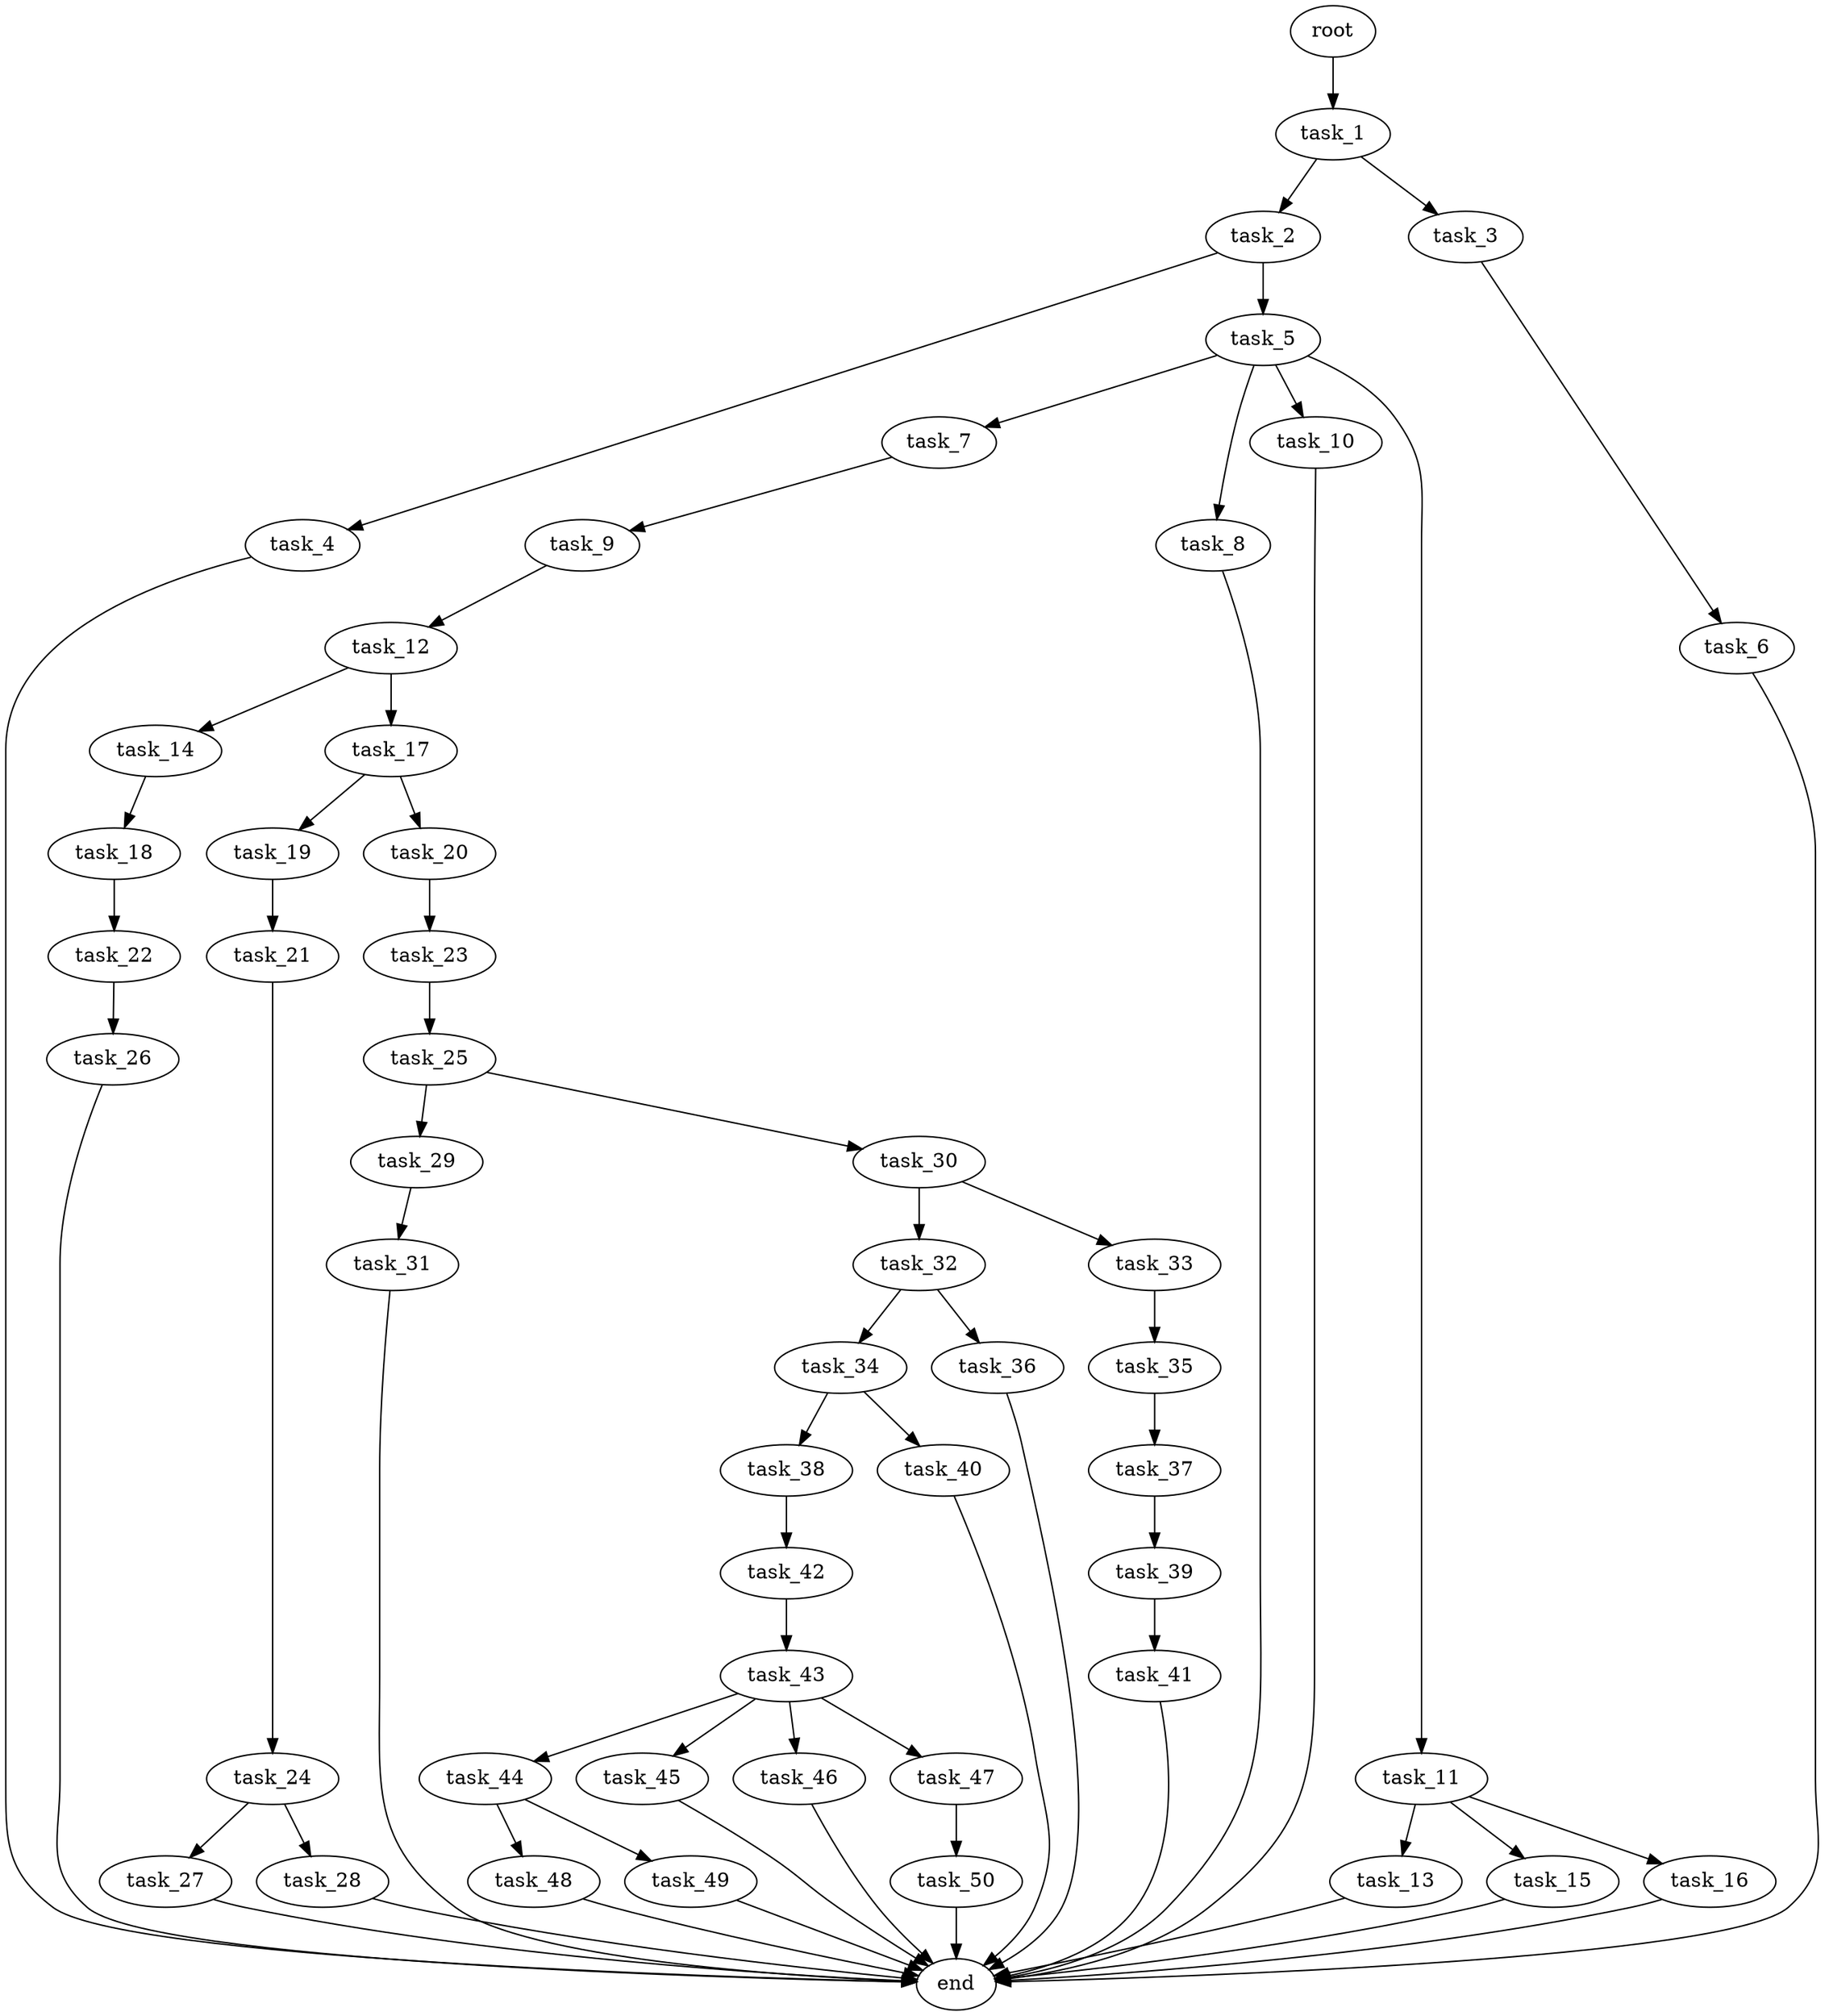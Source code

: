 digraph G {
  root [size="0.000000e+00"];
  task_1 [size="8.732586e+10"];
  task_2 [size="4.388452e+10"];
  task_3 [size="8.020126e+10"];
  task_4 [size="8.437129e+10"];
  task_5 [size="5.414472e+10"];
  task_6 [size="9.908281e+10"];
  task_7 [size="3.870780e+10"];
  task_8 [size="8.564601e+10"];
  task_9 [size="8.451410e+10"];
  task_10 [size="1.622817e+10"];
  task_11 [size="5.155922e+09"];
  task_12 [size="5.943921e+10"];
  task_13 [size="8.487251e+10"];
  task_14 [size="8.910113e+10"];
  task_15 [size="3.599426e+10"];
  task_16 [size="5.797634e+10"];
  task_17 [size="8.897824e+10"];
  task_18 [size="8.027660e+10"];
  task_19 [size="4.136152e+10"];
  task_20 [size="1.174553e+10"];
  task_21 [size="1.075918e+10"];
  task_22 [size="4.841684e+10"];
  task_23 [size="9.932301e+10"];
  task_24 [size="4.727092e+10"];
  task_25 [size="3.067428e+10"];
  task_26 [size="4.496300e+10"];
  task_27 [size="2.900010e+10"];
  task_28 [size="7.432054e+10"];
  task_29 [size="4.183857e+10"];
  task_30 [size="4.613886e+10"];
  task_31 [size="5.117849e+10"];
  task_32 [size="7.902698e+10"];
  task_33 [size="1.517855e+10"];
  task_34 [size="3.874624e+10"];
  task_35 [size="5.766575e+10"];
  task_36 [size="2.961137e+10"];
  task_37 [size="3.379196e+10"];
  task_38 [size="9.432790e+10"];
  task_39 [size="6.803322e+10"];
  task_40 [size="7.582359e+10"];
  task_41 [size="5.800120e+10"];
  task_42 [size="6.088942e+10"];
  task_43 [size="2.578953e+10"];
  task_44 [size="6.853126e+10"];
  task_45 [size="5.284719e+10"];
  task_46 [size="3.489399e+10"];
  task_47 [size="4.169207e+10"];
  task_48 [size="8.428667e+10"];
  task_49 [size="3.790182e+10"];
  task_50 [size="5.901737e+10"];
  end [size="0.000000e+00"];

  root -> task_1 [size="1.000000e-12"];
  task_1 -> task_2 [size="4.388452e+08"];
  task_1 -> task_3 [size="8.020126e+08"];
  task_2 -> task_4 [size="8.437129e+08"];
  task_2 -> task_5 [size="5.414472e+08"];
  task_3 -> task_6 [size="9.908281e+08"];
  task_4 -> end [size="1.000000e-12"];
  task_5 -> task_7 [size="3.870780e+08"];
  task_5 -> task_8 [size="8.564601e+08"];
  task_5 -> task_10 [size="1.622817e+08"];
  task_5 -> task_11 [size="5.155922e+07"];
  task_6 -> end [size="1.000000e-12"];
  task_7 -> task_9 [size="8.451410e+08"];
  task_8 -> end [size="1.000000e-12"];
  task_9 -> task_12 [size="5.943921e+08"];
  task_10 -> end [size="1.000000e-12"];
  task_11 -> task_13 [size="8.487251e+08"];
  task_11 -> task_15 [size="3.599426e+08"];
  task_11 -> task_16 [size="5.797634e+08"];
  task_12 -> task_14 [size="8.910113e+08"];
  task_12 -> task_17 [size="8.897824e+08"];
  task_13 -> end [size="1.000000e-12"];
  task_14 -> task_18 [size="8.027660e+08"];
  task_15 -> end [size="1.000000e-12"];
  task_16 -> end [size="1.000000e-12"];
  task_17 -> task_19 [size="4.136152e+08"];
  task_17 -> task_20 [size="1.174553e+08"];
  task_18 -> task_22 [size="4.841684e+08"];
  task_19 -> task_21 [size="1.075918e+08"];
  task_20 -> task_23 [size="9.932301e+08"];
  task_21 -> task_24 [size="4.727092e+08"];
  task_22 -> task_26 [size="4.496300e+08"];
  task_23 -> task_25 [size="3.067428e+08"];
  task_24 -> task_27 [size="2.900010e+08"];
  task_24 -> task_28 [size="7.432054e+08"];
  task_25 -> task_29 [size="4.183857e+08"];
  task_25 -> task_30 [size="4.613886e+08"];
  task_26 -> end [size="1.000000e-12"];
  task_27 -> end [size="1.000000e-12"];
  task_28 -> end [size="1.000000e-12"];
  task_29 -> task_31 [size="5.117849e+08"];
  task_30 -> task_32 [size="7.902698e+08"];
  task_30 -> task_33 [size="1.517855e+08"];
  task_31 -> end [size="1.000000e-12"];
  task_32 -> task_34 [size="3.874624e+08"];
  task_32 -> task_36 [size="2.961137e+08"];
  task_33 -> task_35 [size="5.766575e+08"];
  task_34 -> task_38 [size="9.432790e+08"];
  task_34 -> task_40 [size="7.582359e+08"];
  task_35 -> task_37 [size="3.379196e+08"];
  task_36 -> end [size="1.000000e-12"];
  task_37 -> task_39 [size="6.803322e+08"];
  task_38 -> task_42 [size="6.088942e+08"];
  task_39 -> task_41 [size="5.800120e+08"];
  task_40 -> end [size="1.000000e-12"];
  task_41 -> end [size="1.000000e-12"];
  task_42 -> task_43 [size="2.578953e+08"];
  task_43 -> task_44 [size="6.853126e+08"];
  task_43 -> task_45 [size="5.284719e+08"];
  task_43 -> task_46 [size="3.489399e+08"];
  task_43 -> task_47 [size="4.169207e+08"];
  task_44 -> task_48 [size="8.428667e+08"];
  task_44 -> task_49 [size="3.790182e+08"];
  task_45 -> end [size="1.000000e-12"];
  task_46 -> end [size="1.000000e-12"];
  task_47 -> task_50 [size="5.901737e+08"];
  task_48 -> end [size="1.000000e-12"];
  task_49 -> end [size="1.000000e-12"];
  task_50 -> end [size="1.000000e-12"];
}
